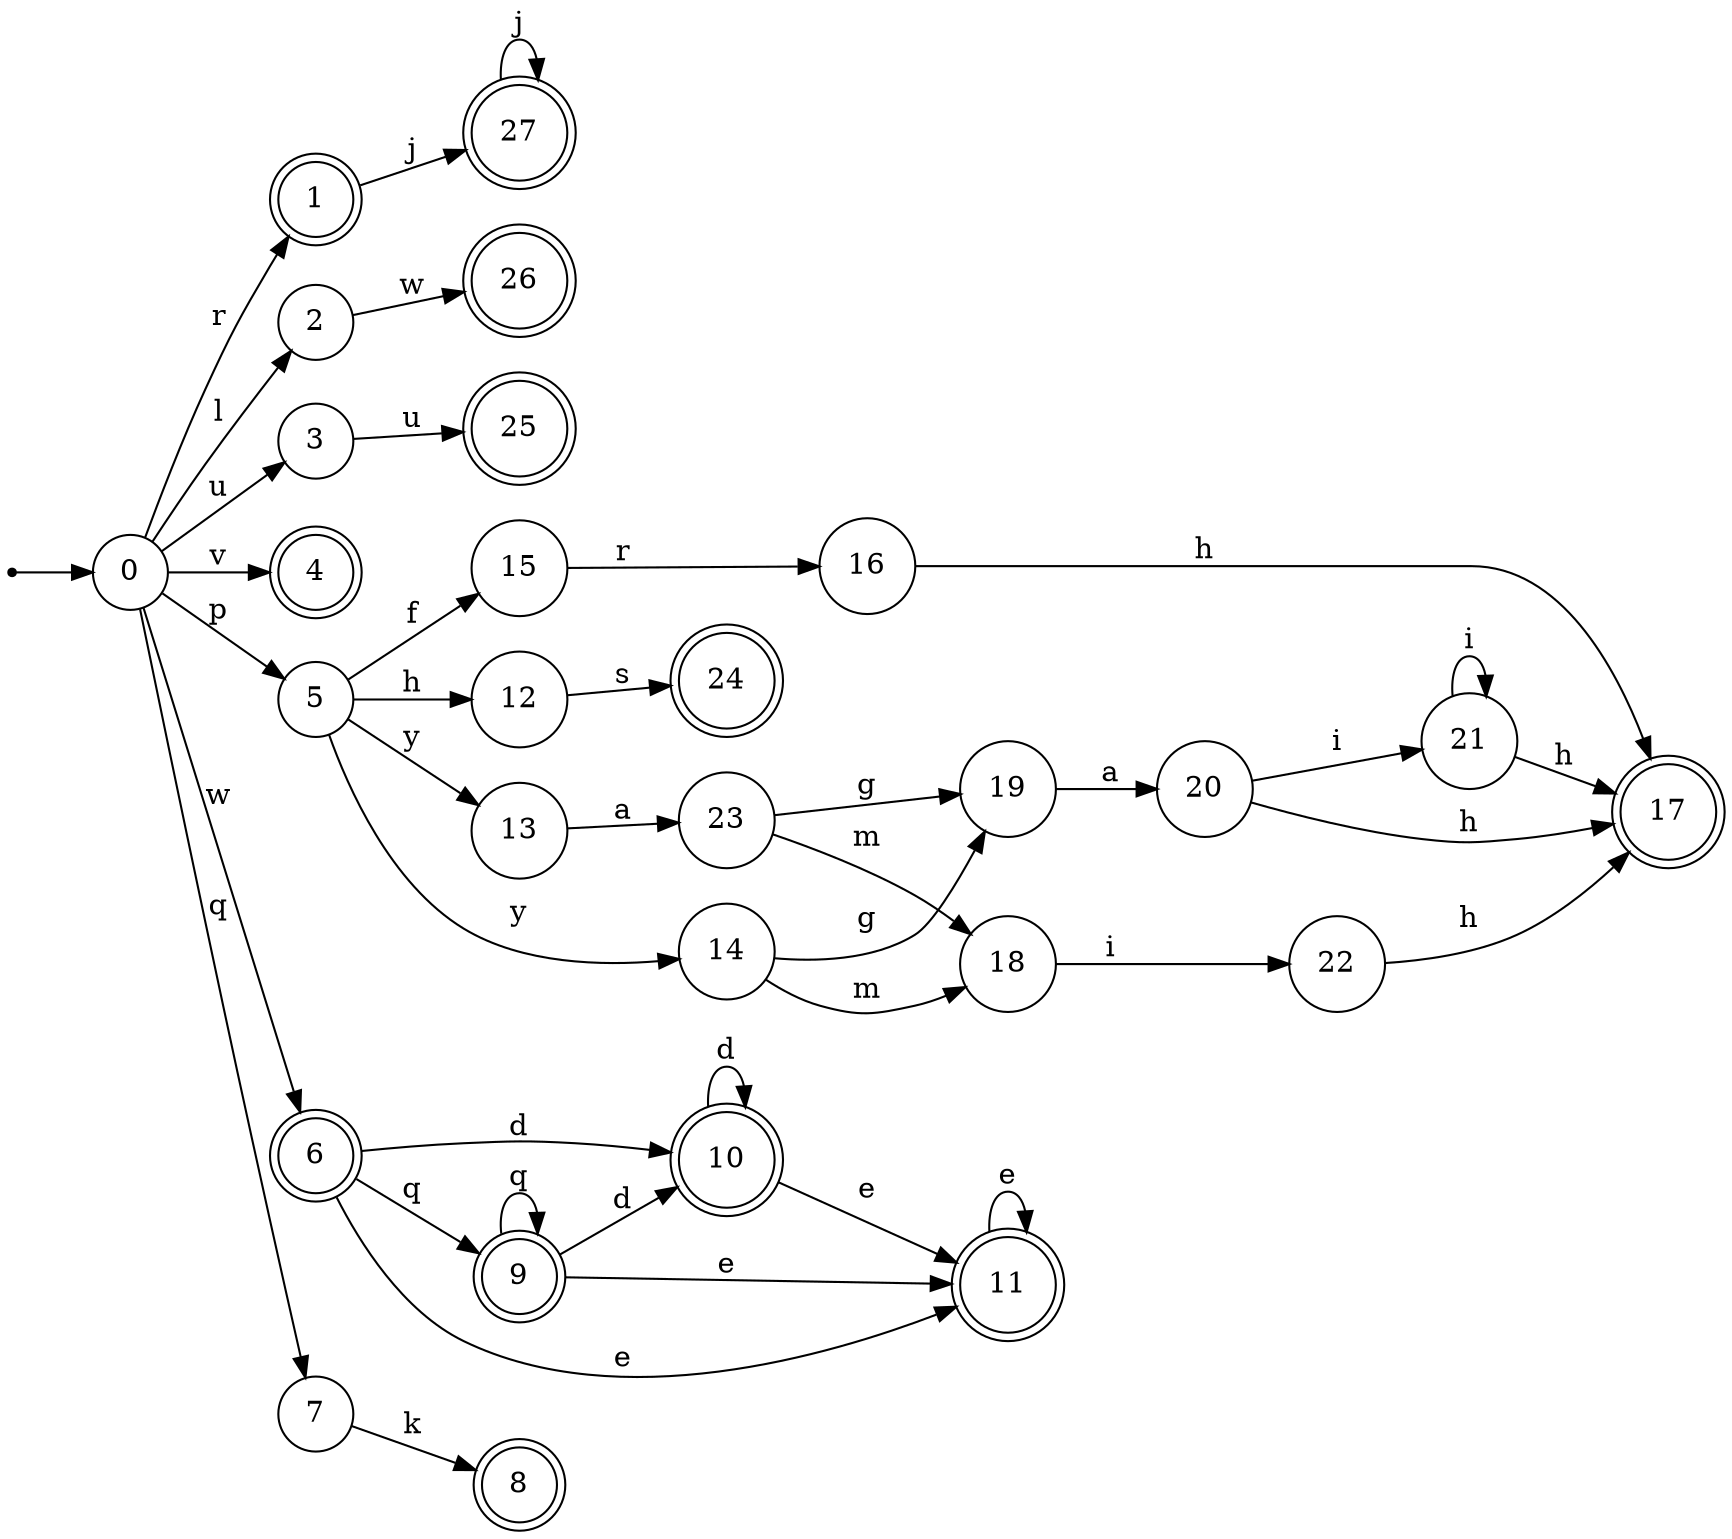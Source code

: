 digraph finite_state_machine {
rankdir=LR;
size="20,20";
node [shape = point]; "dummy0"
node [shape = circle]; "0";
"dummy0" -> "0";
node [shape = doublecircle]; "1";node [shape = circle]; "2";
node [shape = circle]; "3";
node [shape = doublecircle]; "4";node [shape = circle]; "5";
node [shape = doublecircle]; "6";node [shape = circle]; "7";
node [shape = doublecircle]; "8";node [shape = doublecircle]; "9";node [shape = doublecircle]; "10";node [shape = doublecircle]; "11";node [shape = circle]; "12";
node [shape = circle]; "13";
node [shape = circle]; "14";
node [shape = circle]; "15";
node [shape = circle]; "16";
node [shape = doublecircle]; "17";node [shape = circle]; "18";
node [shape = circle]; "19";
node [shape = circle]; "20";
node [shape = circle]; "21";
node [shape = circle]; "22";
node [shape = circle]; "23";
node [shape = doublecircle]; "24";node [shape = doublecircle]; "25";node [shape = doublecircle]; "26";node [shape = doublecircle]; "27";"0" -> "1" [label = "r"];
 "0" -> "2" [label = "l"];
 "0" -> "3" [label = "u"];
 "0" -> "4" [label = "v"];
 "0" -> "5" [label = "p"];
 "0" -> "6" [label = "w"];
 "0" -> "7" [label = "q"];
 "7" -> "8" [label = "k"];
 "6" -> "9" [label = "q"];
 "6" -> "10" [label = "d"];
 "6" -> "11" [label = "e"];
 "11" -> "11" [label = "e"];
 "10" -> "10" [label = "d"];
 "10" -> "11" [label = "e"];
 "9" -> "9" [label = "q"];
 "9" -> "10" [label = "d"];
 "9" -> "11" [label = "e"];
 "5" -> "12" [label = "h"];
 "5" -> "13" [label = "y"];
 "5" -> "14" [label = "y"];
 "5" -> "15" [label = "f"];
 "15" -> "16" [label = "r"];
 "16" -> "17" [label = "h"];
 "14" -> "18" [label = "m"];
 "14" -> "19" [label = "g"];
 "19" -> "20" [label = "a"];
 "20" -> "21" [label = "i"];
 "20" -> "17" [label = "h"];
 "21" -> "21" [label = "i"];
 "21" -> "17" [label = "h"];
 "18" -> "22" [label = "i"];
 "22" -> "17" [label = "h"];
 "13" -> "23" [label = "a"];
 "23" -> "18" [label = "m"];
 "23" -> "19" [label = "g"];
 "12" -> "24" [label = "s"];
 "3" -> "25" [label = "u"];
 "2" -> "26" [label = "w"];
 "1" -> "27" [label = "j"];
 "27" -> "27" [label = "j"];
 }
